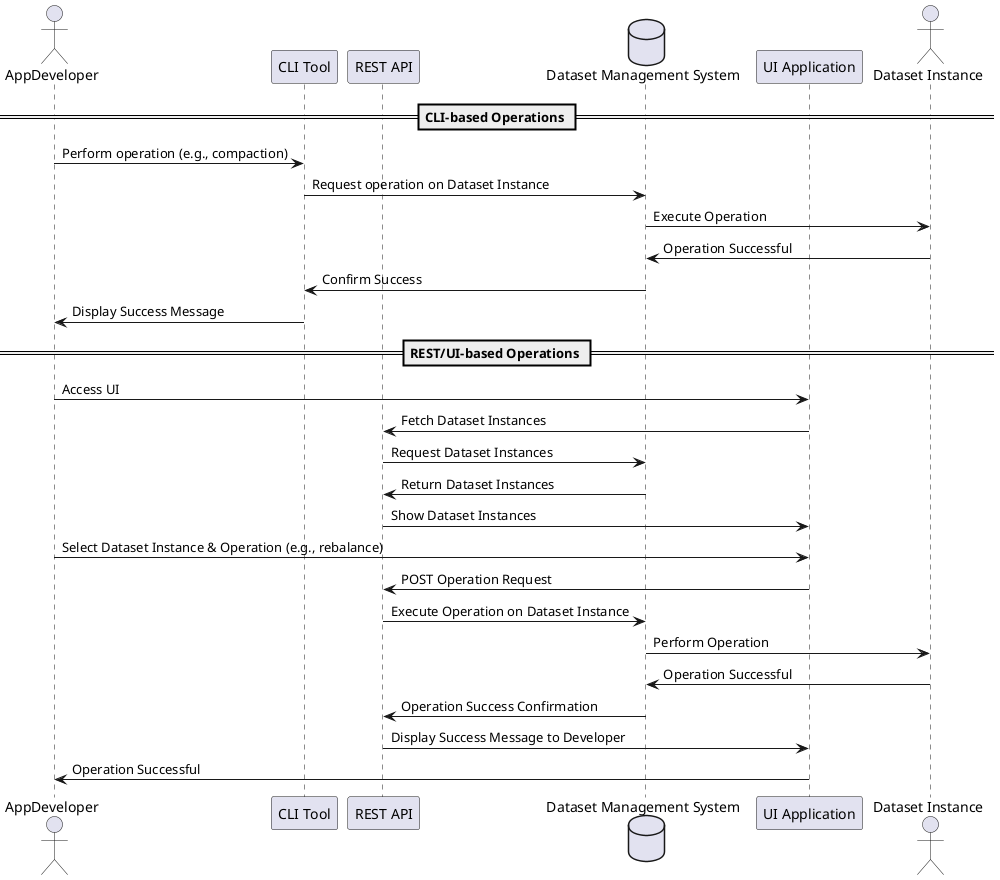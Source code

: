 @startuml
actor AppDeveloper as developer
participant "CLI Tool" as cli
participant "REST API" as rest
database "Dataset Management System" as dms
participant "UI Application" as ui
actor "Dataset Instance" as dataset

== CLI-based Operations ==
developer -> cli : Perform operation (e.g., compaction)
cli -> dms : Request operation on Dataset Instance
dms -> dataset : Execute Operation
dataset -> dms : Operation Successful
dms -> cli : Confirm Success
cli -> developer : Display Success Message

== REST/UI-based Operations ==
developer -> ui : Access UI
ui -> rest : Fetch Dataset Instances
rest -> dms : Request Dataset Instances
dms -> rest : Return Dataset Instances
rest -> ui : Show Dataset Instances
developer -> ui : Select Dataset Instance & Operation (e.g., rebalance)
ui -> rest : POST Operation Request
rest -> dms : Execute Operation on Dataset Instance
dms -> dataset : Perform Operation
dataset -> dms : Operation Successful
dms -> rest : Operation Success Confirmation
rest -> ui : Display Success Message to Developer
ui -> developer : Operation Successful

@enduml